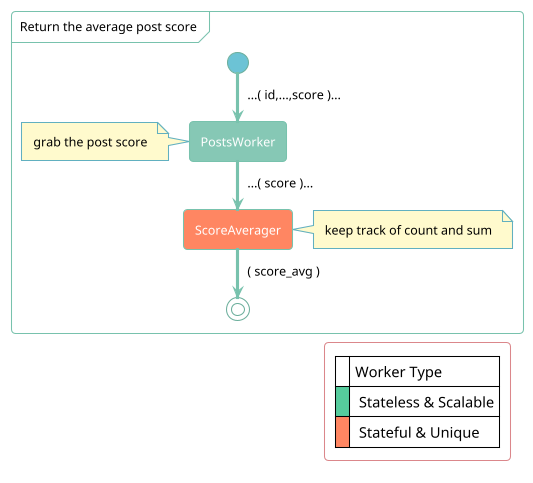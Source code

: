 @startuml
!theme minty

skinparam PartitionFontColor black
skinparam LegendFontColor black
skinparam ArrowFontColor black
skinparam NoteBackgroundColor lemonchiffon
skinparam NoteFontColor black
skinparam legendbackgroundcolor transparent

partition "Return the average post score" {
  start
  -> ...( id,...,score )...;
  :PostsWorker;
  note left
    grab the post score
  endnote
  -> ...( score )...;
  #ff8662 :ScoreAverager; 
  note right
    keep track of count and sum
  endnote
  -> ( score_avg );
  stop

  legend bottom right
      |= |Worker Type|
      |<#56cc9d>| Stateless & Scalable|
      |<#ff8662>| Stateful & Unique|
  endlegend
}
@enduml
